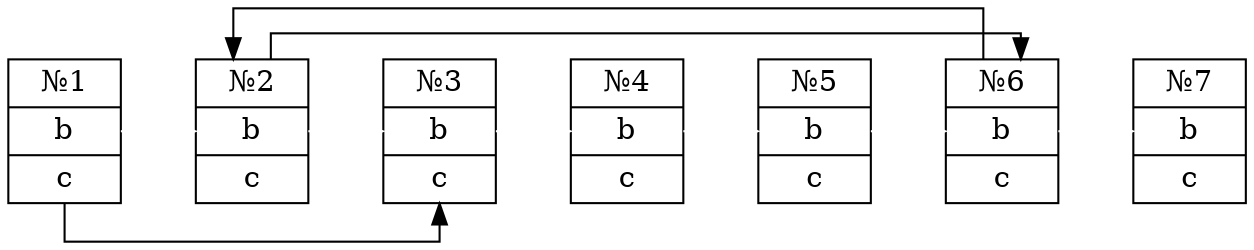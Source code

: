 digraph {
  rankdir=LR;
  pack=true;

  splines=ortho;
  
  node [ shape=record ];

  s1 [
      label = "№1|b|c";
  ];
  
  s2 [
      label = "№2|b|c";
  ];

  s3 [
      label = "№3|b|c";
  ];

  s4 [
      label = "№4|b|c";
  ];

  s5 [
      label = "№5|b|c";
  ];

  s6;

  s7 [
      label = "№7|b|c";
  ];

  s6 [
      label = "№6|b|c";
  ];
  

  s1->s2->s3->s4->s5->s6->s7[color= "white"]

      
  s1 -> s3[constraint = false;];

  s6 -> s2[constraint = false;];
  s2 -> s6[constraint = false;];
}